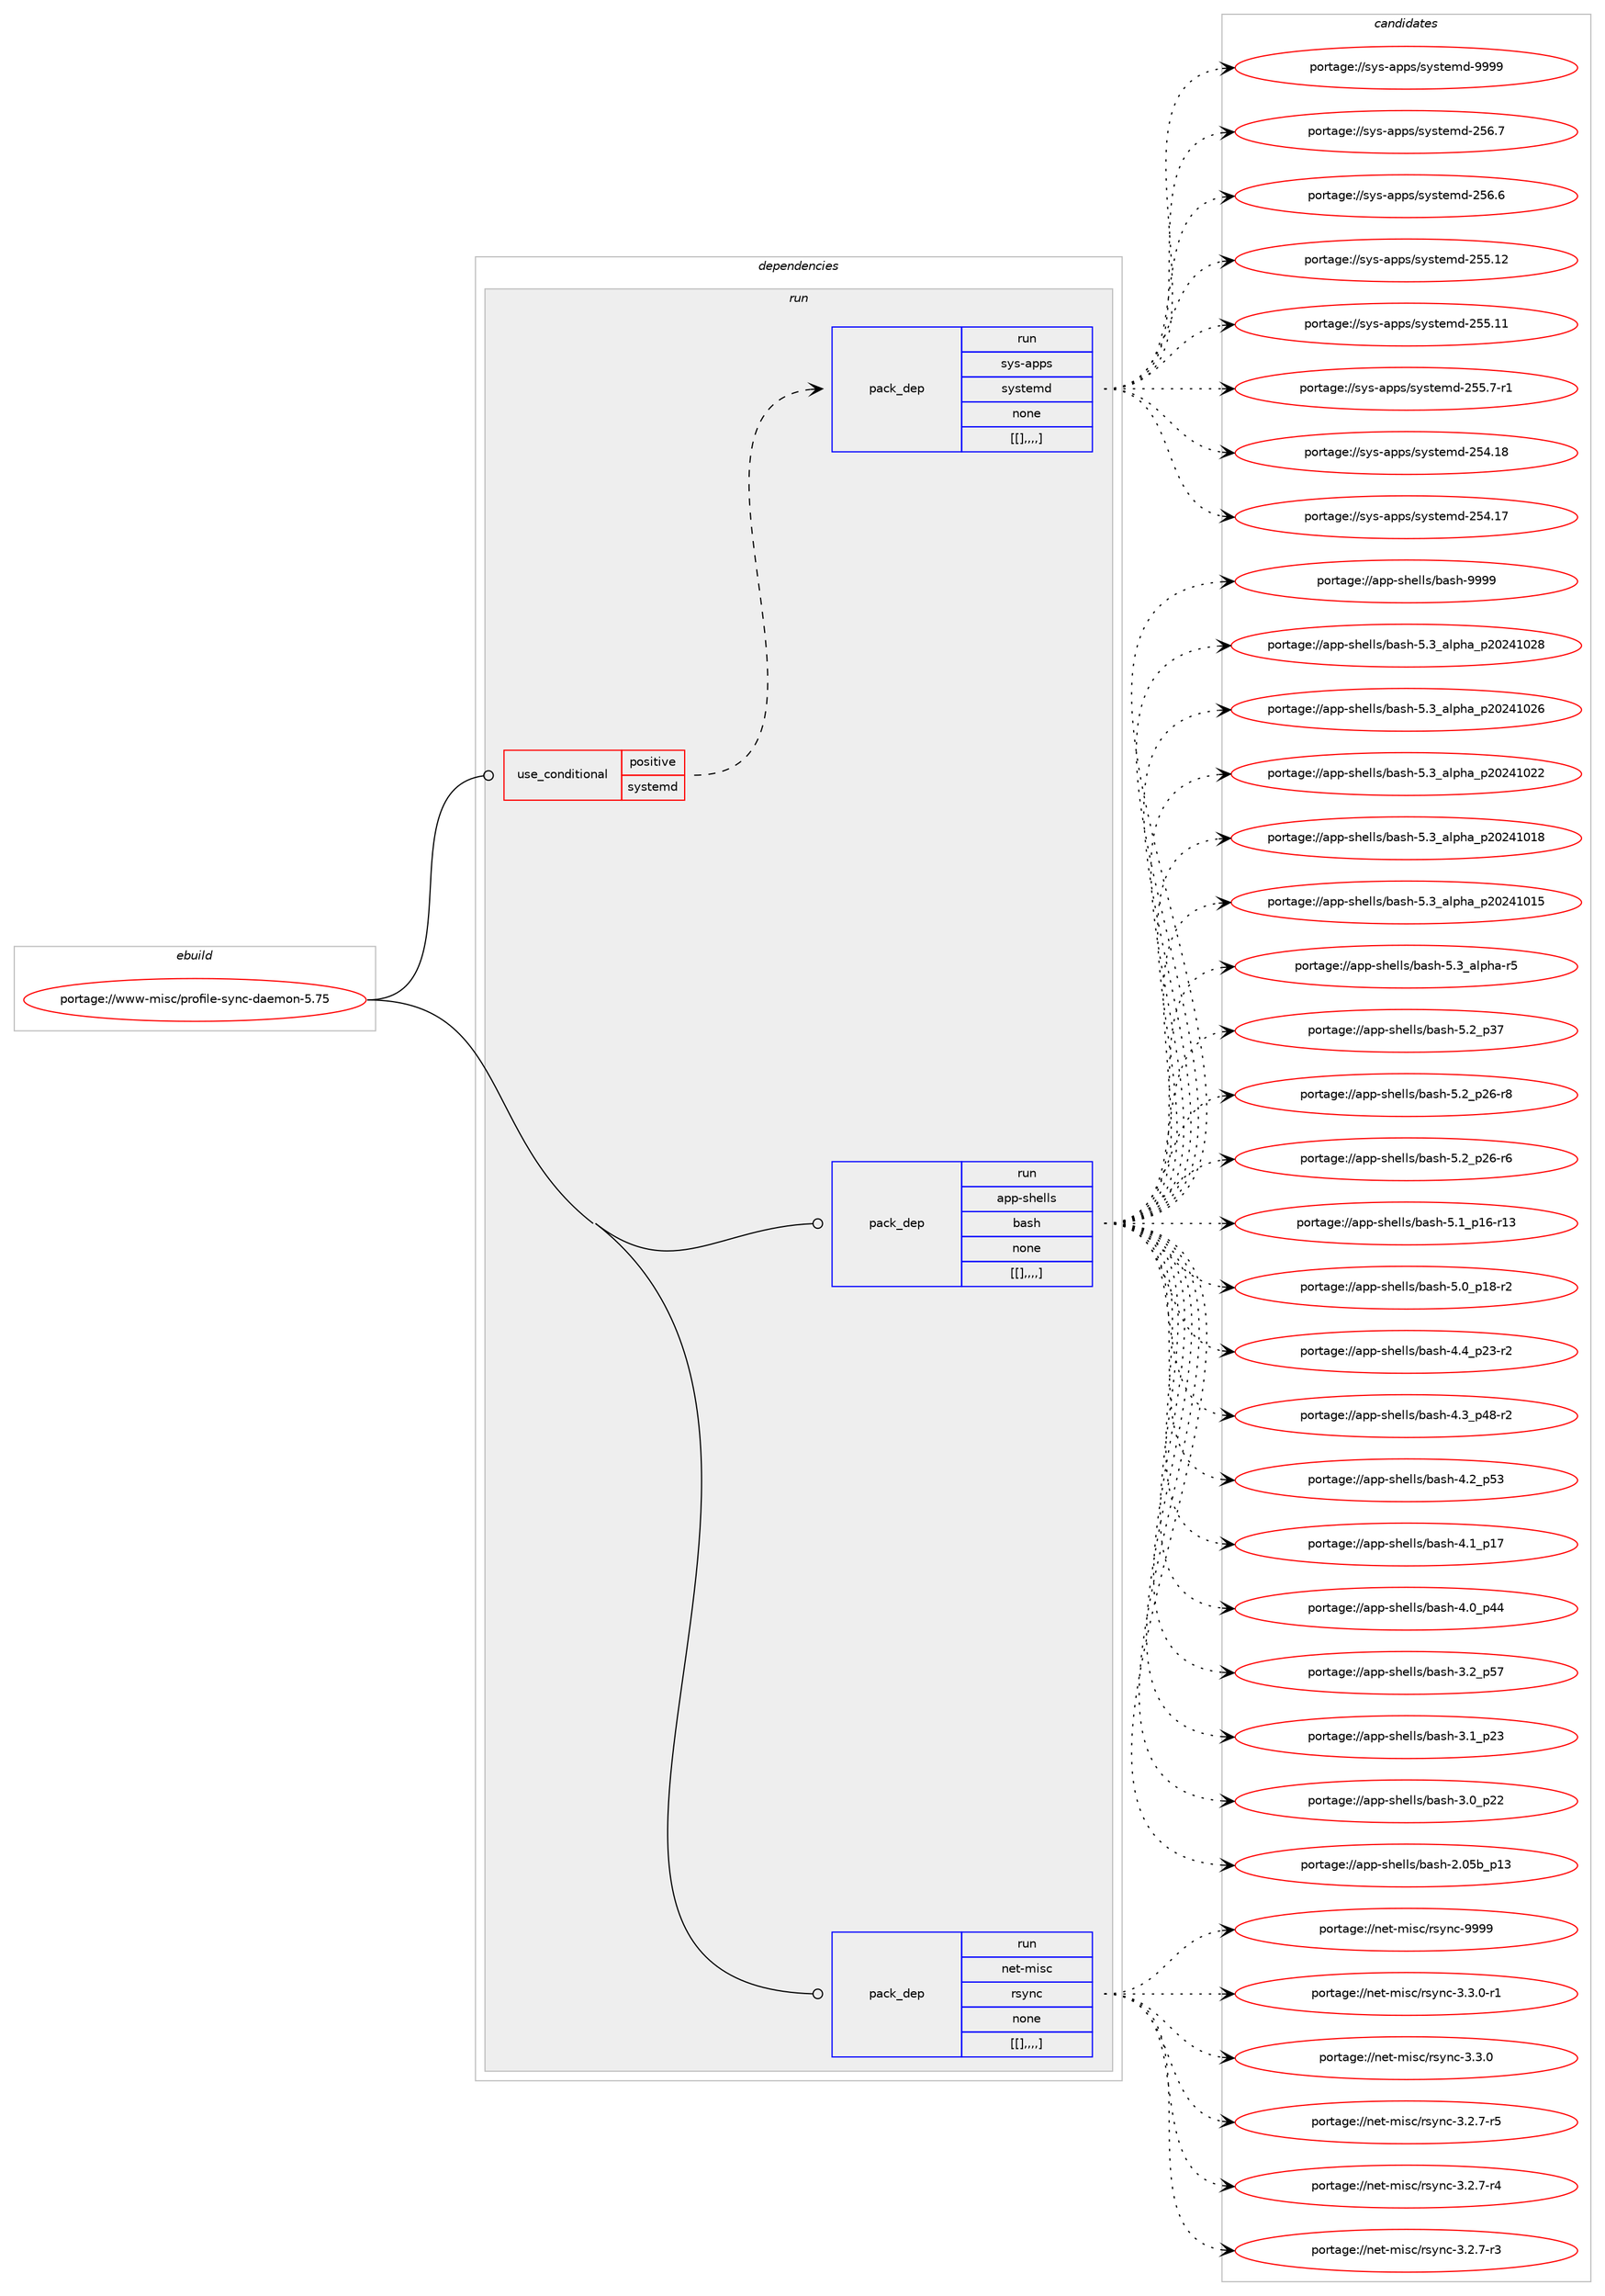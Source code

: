 digraph prolog {

# *************
# Graph options
# *************

newrank=true;
concentrate=true;
compound=true;
graph [rankdir=LR,fontname=Helvetica,fontsize=10,ranksep=1.5];#, ranksep=2.5, nodesep=0.2];
edge  [arrowhead=vee];
node  [fontname=Helvetica,fontsize=10];

# **********
# The ebuild
# **********

subgraph cluster_leftcol {
color=gray;
label=<<i>ebuild</i>>;
id [label="portage://www-misc/profile-sync-daemon-5.75", color=red, width=4, href="../www-misc/profile-sync-daemon-5.75.svg"];
}

# ****************
# The dependencies
# ****************

subgraph cluster_midcol {
color=gray;
label=<<i>dependencies</i>>;
subgraph cluster_compile {
fillcolor="#eeeeee";
style=filled;
label=<<i>compile</i>>;
}
subgraph cluster_compileandrun {
fillcolor="#eeeeee";
style=filled;
label=<<i>compile and run</i>>;
}
subgraph cluster_run {
fillcolor="#eeeeee";
style=filled;
label=<<i>run</i>>;
subgraph cond343 {
dependency2378 [label=<<TABLE BORDER="0" CELLBORDER="1" CELLSPACING="0" CELLPADDING="4"><TR><TD ROWSPAN="3" CELLPADDING="10">use_conditional</TD></TR><TR><TD>positive</TD></TR><TR><TD>systemd</TD></TR></TABLE>>, shape=none, color=red];
subgraph pack1887 {
dependency2380 [label=<<TABLE BORDER="0" CELLBORDER="1" CELLSPACING="0" CELLPADDING="4" WIDTH="220"><TR><TD ROWSPAN="6" CELLPADDING="30">pack_dep</TD></TR><TR><TD WIDTH="110">run</TD></TR><TR><TD>sys-apps</TD></TR><TR><TD>systemd</TD></TR><TR><TD>none</TD></TR><TR><TD>[[],,,,]</TD></TR></TABLE>>, shape=none, color=blue];
}
dependency2378:e -> dependency2380:w [weight=20,style="dashed",arrowhead="vee"];
}
id:e -> dependency2378:w [weight=20,style="solid",arrowhead="odot"];
subgraph pack1890 {
dependency2383 [label=<<TABLE BORDER="0" CELLBORDER="1" CELLSPACING="0" CELLPADDING="4" WIDTH="220"><TR><TD ROWSPAN="6" CELLPADDING="30">pack_dep</TD></TR><TR><TD WIDTH="110">run</TD></TR><TR><TD>app-shells</TD></TR><TR><TD>bash</TD></TR><TR><TD>none</TD></TR><TR><TD>[[],,,,]</TD></TR></TABLE>>, shape=none, color=blue];
}
id:e -> dependency2383:w [weight=20,style="solid",arrowhead="odot"];
subgraph pack1893 {
dependency2386 [label=<<TABLE BORDER="0" CELLBORDER="1" CELLSPACING="0" CELLPADDING="4" WIDTH="220"><TR><TD ROWSPAN="6" CELLPADDING="30">pack_dep</TD></TR><TR><TD WIDTH="110">run</TD></TR><TR><TD>net-misc</TD></TR><TR><TD>rsync</TD></TR><TR><TD>none</TD></TR><TR><TD>[[],,,,]</TD></TR></TABLE>>, shape=none, color=blue];
}
id:e -> dependency2386:w [weight=20,style="solid",arrowhead="odot"];
}
}

# **************
# The candidates
# **************

subgraph cluster_choices {
rank=same;
color=gray;
label=<<i>candidates</i>>;

subgraph choice1887 {
color=black;
nodesep=1;
choice1151211154597112112115471151211151161011091004557575757 [label="portage://sys-apps/systemd-9999", color=red, width=4,href="../sys-apps/systemd-9999.svg"];
choice115121115459711211211547115121115116101109100455053544655 [label="portage://sys-apps/systemd-256.7", color=red, width=4,href="../sys-apps/systemd-256.7.svg"];
choice115121115459711211211547115121115116101109100455053544654 [label="portage://sys-apps/systemd-256.6", color=red, width=4,href="../sys-apps/systemd-256.6.svg"];
choice11512111545971121121154711512111511610110910045505353464950 [label="portage://sys-apps/systemd-255.12", color=red, width=4,href="../sys-apps/systemd-255.12.svg"];
choice11512111545971121121154711512111511610110910045505353464949 [label="portage://sys-apps/systemd-255.11", color=red, width=4,href="../sys-apps/systemd-255.11.svg"];
choice1151211154597112112115471151211151161011091004550535346554511449 [label="portage://sys-apps/systemd-255.7-r1", color=red, width=4,href="../sys-apps/systemd-255.7-r1.svg"];
choice11512111545971121121154711512111511610110910045505352464956 [label="portage://sys-apps/systemd-254.18", color=red, width=4,href="../sys-apps/systemd-254.18.svg"];
choice11512111545971121121154711512111511610110910045505352464955 [label="portage://sys-apps/systemd-254.17", color=red, width=4,href="../sys-apps/systemd-254.17.svg"];
dependency2380:e -> choice1151211154597112112115471151211151161011091004557575757:w [style=dotted,weight="100"];
dependency2380:e -> choice115121115459711211211547115121115116101109100455053544655:w [style=dotted,weight="100"];
dependency2380:e -> choice115121115459711211211547115121115116101109100455053544654:w [style=dotted,weight="100"];
dependency2380:e -> choice11512111545971121121154711512111511610110910045505353464950:w [style=dotted,weight="100"];
dependency2380:e -> choice11512111545971121121154711512111511610110910045505353464949:w [style=dotted,weight="100"];
dependency2380:e -> choice1151211154597112112115471151211151161011091004550535346554511449:w [style=dotted,weight="100"];
dependency2380:e -> choice11512111545971121121154711512111511610110910045505352464956:w [style=dotted,weight="100"];
dependency2380:e -> choice11512111545971121121154711512111511610110910045505352464955:w [style=dotted,weight="100"];
}
subgraph choice1890 {
color=black;
nodesep=1;
choice97112112451151041011081081154798971151044557575757 [label="portage://app-shells/bash-9999", color=red, width=4,href="../app-shells/bash-9999.svg"];
choice971121124511510410110810811547989711510445534651959710811210497951125048505249485056 [label="portage://app-shells/bash-5.3_alpha_p20241028", color=red, width=4,href="../app-shells/bash-5.3_alpha_p20241028.svg"];
choice971121124511510410110810811547989711510445534651959710811210497951125048505249485054 [label="portage://app-shells/bash-5.3_alpha_p20241026", color=red, width=4,href="../app-shells/bash-5.3_alpha_p20241026.svg"];
choice971121124511510410110810811547989711510445534651959710811210497951125048505249485050 [label="portage://app-shells/bash-5.3_alpha_p20241022", color=red, width=4,href="../app-shells/bash-5.3_alpha_p20241022.svg"];
choice971121124511510410110810811547989711510445534651959710811210497951125048505249484956 [label="portage://app-shells/bash-5.3_alpha_p20241018", color=red, width=4,href="../app-shells/bash-5.3_alpha_p20241018.svg"];
choice971121124511510410110810811547989711510445534651959710811210497951125048505249484953 [label="portage://app-shells/bash-5.3_alpha_p20241015", color=red, width=4,href="../app-shells/bash-5.3_alpha_p20241015.svg"];
choice9711211245115104101108108115479897115104455346519597108112104974511453 [label="portage://app-shells/bash-5.3_alpha-r5", color=red, width=4,href="../app-shells/bash-5.3_alpha-r5.svg"];
choice971121124511510410110810811547989711510445534650951125155 [label="portage://app-shells/bash-5.2_p37", color=red, width=4,href="../app-shells/bash-5.2_p37.svg"];
choice9711211245115104101108108115479897115104455346509511250544511456 [label="portage://app-shells/bash-5.2_p26-r8", color=red, width=4,href="../app-shells/bash-5.2_p26-r8.svg"];
choice9711211245115104101108108115479897115104455346509511250544511454 [label="portage://app-shells/bash-5.2_p26-r6", color=red, width=4,href="../app-shells/bash-5.2_p26-r6.svg"];
choice971121124511510410110810811547989711510445534649951124954451144951 [label="portage://app-shells/bash-5.1_p16-r13", color=red, width=4,href="../app-shells/bash-5.1_p16-r13.svg"];
choice9711211245115104101108108115479897115104455346489511249564511450 [label="portage://app-shells/bash-5.0_p18-r2", color=red, width=4,href="../app-shells/bash-5.0_p18-r2.svg"];
choice9711211245115104101108108115479897115104455246529511250514511450 [label="portage://app-shells/bash-4.4_p23-r2", color=red, width=4,href="../app-shells/bash-4.4_p23-r2.svg"];
choice9711211245115104101108108115479897115104455246519511252564511450 [label="portage://app-shells/bash-4.3_p48-r2", color=red, width=4,href="../app-shells/bash-4.3_p48-r2.svg"];
choice971121124511510410110810811547989711510445524650951125351 [label="portage://app-shells/bash-4.2_p53", color=red, width=4,href="../app-shells/bash-4.2_p53.svg"];
choice971121124511510410110810811547989711510445524649951124955 [label="portage://app-shells/bash-4.1_p17", color=red, width=4,href="../app-shells/bash-4.1_p17.svg"];
choice971121124511510410110810811547989711510445524648951125252 [label="portage://app-shells/bash-4.0_p44", color=red, width=4,href="../app-shells/bash-4.0_p44.svg"];
choice971121124511510410110810811547989711510445514650951125355 [label="portage://app-shells/bash-3.2_p57", color=red, width=4,href="../app-shells/bash-3.2_p57.svg"];
choice971121124511510410110810811547989711510445514649951125051 [label="portage://app-shells/bash-3.1_p23", color=red, width=4,href="../app-shells/bash-3.1_p23.svg"];
choice971121124511510410110810811547989711510445514648951125050 [label="portage://app-shells/bash-3.0_p22", color=red, width=4,href="../app-shells/bash-3.0_p22.svg"];
choice9711211245115104101108108115479897115104455046485398951124951 [label="portage://app-shells/bash-2.05b_p13", color=red, width=4,href="../app-shells/bash-2.05b_p13.svg"];
dependency2383:e -> choice97112112451151041011081081154798971151044557575757:w [style=dotted,weight="100"];
dependency2383:e -> choice971121124511510410110810811547989711510445534651959710811210497951125048505249485056:w [style=dotted,weight="100"];
dependency2383:e -> choice971121124511510410110810811547989711510445534651959710811210497951125048505249485054:w [style=dotted,weight="100"];
dependency2383:e -> choice971121124511510410110810811547989711510445534651959710811210497951125048505249485050:w [style=dotted,weight="100"];
dependency2383:e -> choice971121124511510410110810811547989711510445534651959710811210497951125048505249484956:w [style=dotted,weight="100"];
dependency2383:e -> choice971121124511510410110810811547989711510445534651959710811210497951125048505249484953:w [style=dotted,weight="100"];
dependency2383:e -> choice9711211245115104101108108115479897115104455346519597108112104974511453:w [style=dotted,weight="100"];
dependency2383:e -> choice971121124511510410110810811547989711510445534650951125155:w [style=dotted,weight="100"];
dependency2383:e -> choice9711211245115104101108108115479897115104455346509511250544511456:w [style=dotted,weight="100"];
dependency2383:e -> choice9711211245115104101108108115479897115104455346509511250544511454:w [style=dotted,weight="100"];
dependency2383:e -> choice971121124511510410110810811547989711510445534649951124954451144951:w [style=dotted,weight="100"];
dependency2383:e -> choice9711211245115104101108108115479897115104455346489511249564511450:w [style=dotted,weight="100"];
dependency2383:e -> choice9711211245115104101108108115479897115104455246529511250514511450:w [style=dotted,weight="100"];
dependency2383:e -> choice9711211245115104101108108115479897115104455246519511252564511450:w [style=dotted,weight="100"];
dependency2383:e -> choice971121124511510410110810811547989711510445524650951125351:w [style=dotted,weight="100"];
dependency2383:e -> choice971121124511510410110810811547989711510445524649951124955:w [style=dotted,weight="100"];
dependency2383:e -> choice971121124511510410110810811547989711510445524648951125252:w [style=dotted,weight="100"];
dependency2383:e -> choice971121124511510410110810811547989711510445514650951125355:w [style=dotted,weight="100"];
dependency2383:e -> choice971121124511510410110810811547989711510445514649951125051:w [style=dotted,weight="100"];
dependency2383:e -> choice971121124511510410110810811547989711510445514648951125050:w [style=dotted,weight="100"];
dependency2383:e -> choice9711211245115104101108108115479897115104455046485398951124951:w [style=dotted,weight="100"];
}
subgraph choice1891 {
color=black;
nodesep=1;
choice110101116451091051159947114115121110994557575757 [label="portage://net-misc/rsync-9999", color=red, width=4,href="../net-misc/rsync-9999.svg"];
choice110101116451091051159947114115121110994551465146484511449 [label="portage://net-misc/rsync-3.3.0-r1", color=red, width=4,href="../net-misc/rsync-3.3.0-r1.svg"];
choice11010111645109105115994711411512111099455146514648 [label="portage://net-misc/rsync-3.3.0", color=red, width=4,href="../net-misc/rsync-3.3.0.svg"];
choice110101116451091051159947114115121110994551465046554511453 [label="portage://net-misc/rsync-3.2.7-r5", color=red, width=4,href="../net-misc/rsync-3.2.7-r5.svg"];
choice110101116451091051159947114115121110994551465046554511452 [label="portage://net-misc/rsync-3.2.7-r4", color=red, width=4,href="../net-misc/rsync-3.2.7-r4.svg"];
choice110101116451091051159947114115121110994551465046554511451 [label="portage://net-misc/rsync-3.2.7-r3", color=red, width=4,href="../net-misc/rsync-3.2.7-r3.svg"];
dependency2386:e -> choice110101116451091051159947114115121110994557575757:w [style=dotted,weight="100"];
dependency2386:e -> choice110101116451091051159947114115121110994551465146484511449:w [style=dotted,weight="100"];
dependency2386:e -> choice11010111645109105115994711411512111099455146514648:w [style=dotted,weight="100"];
dependency2386:e -> choice110101116451091051159947114115121110994551465046554511453:w [style=dotted,weight="100"];
dependency2386:e -> choice110101116451091051159947114115121110994551465046554511452:w [style=dotted,weight="100"];
dependency2386:e -> choice110101116451091051159947114115121110994551465046554511451:w [style=dotted,weight="100"];
}
}

}
